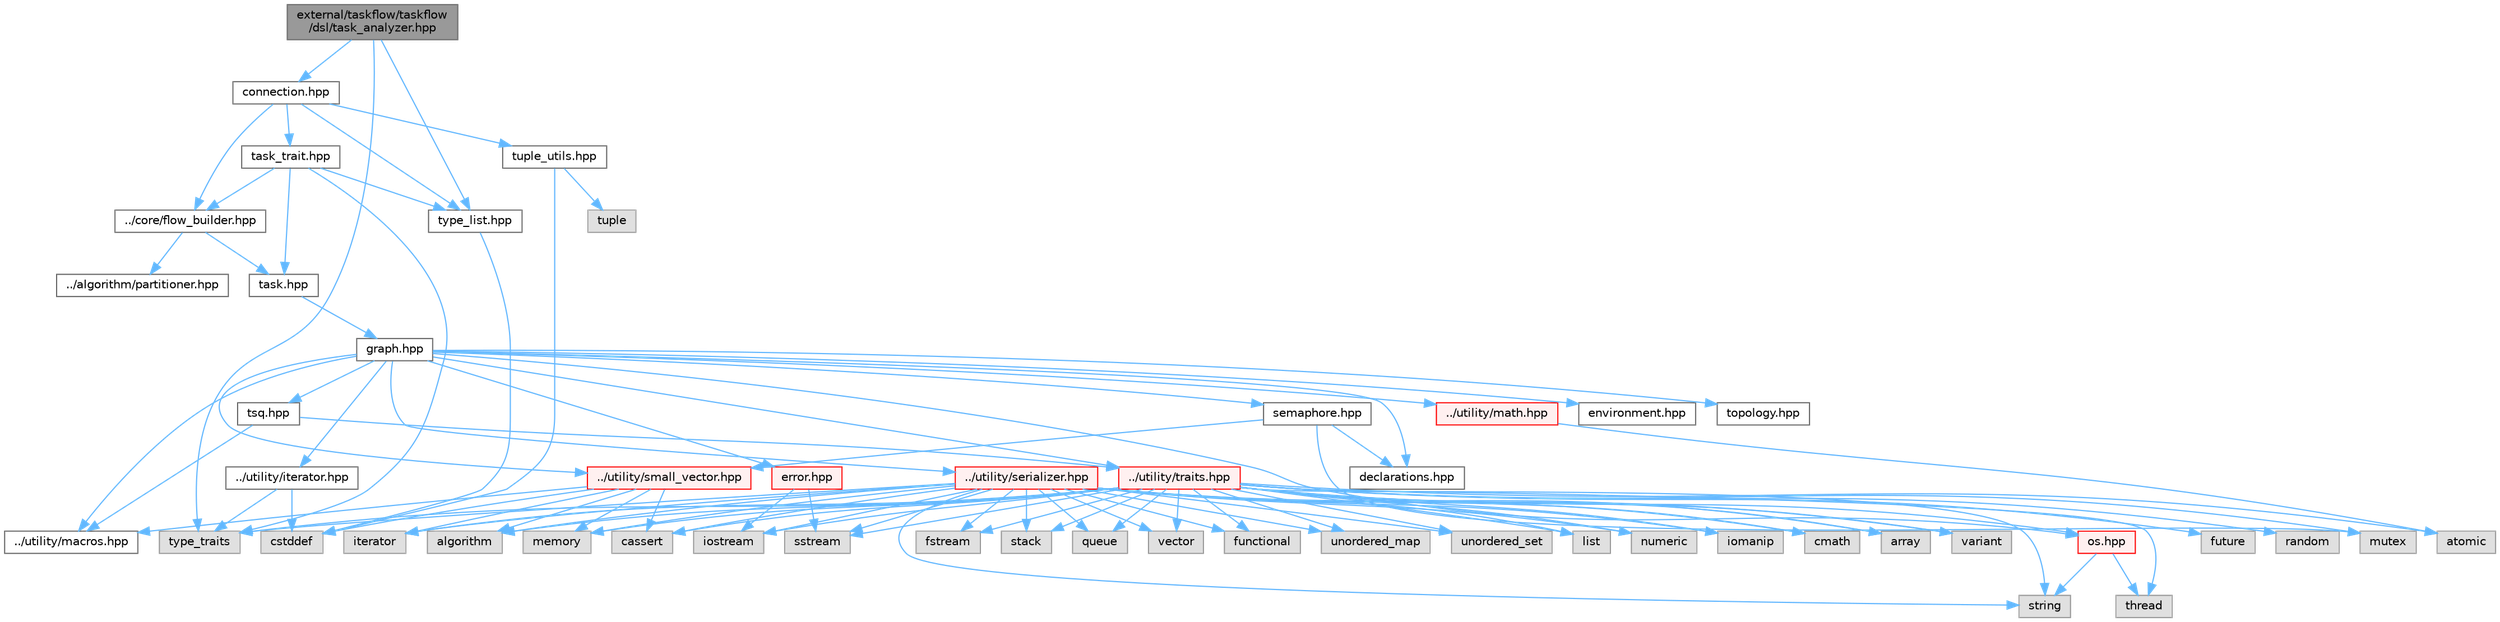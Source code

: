 digraph "external/taskflow/taskflow/dsl/task_analyzer.hpp"
{
 // LATEX_PDF_SIZE
  bgcolor="transparent";
  edge [fontname=Helvetica,fontsize=10,labelfontname=Helvetica,labelfontsize=10];
  node [fontname=Helvetica,fontsize=10,shape=box,height=0.2,width=0.4];
  Node1 [id="Node000001",label="external/taskflow/taskflow\l/dsl/task_analyzer.hpp",height=0.2,width=0.4,color="gray40", fillcolor="grey60", style="filled", fontcolor="black",tooltip=" "];
  Node1 -> Node2 [id="edge97_Node000001_Node000002",color="steelblue1",style="solid",tooltip=" "];
  Node2 [id="Node000002",label="connection.hpp",height=0.2,width=0.4,color="grey40", fillcolor="white", style="filled",URL="$connection_8hpp.html",tooltip=" "];
  Node2 -> Node3 [id="edge98_Node000002_Node000003",color="steelblue1",style="solid",tooltip=" "];
  Node3 [id="Node000003",label="../core/flow_builder.hpp",height=0.2,width=0.4,color="grey40", fillcolor="white", style="filled",URL="$flow__builder_8hpp.html",tooltip="flow builder include file"];
  Node3 -> Node4 [id="edge99_Node000003_Node000004",color="steelblue1",style="solid",tooltip=" "];
  Node4 [id="Node000004",label="task.hpp",height=0.2,width=0.4,color="grey40", fillcolor="white", style="filled",URL="$task_8hpp.html",tooltip="task include file"];
  Node4 -> Node5 [id="edge100_Node000004_Node000005",color="steelblue1",style="solid",tooltip=" "];
  Node5 [id="Node000005",label="graph.hpp",height=0.2,width=0.4,color="grey40", fillcolor="white", style="filled",URL="$taskflow_2core_2graph_8hpp.html",tooltip="graph include file"];
  Node5 -> Node6 [id="edge101_Node000005_Node000006",color="steelblue1",style="solid",tooltip=" "];
  Node6 [id="Node000006",label="../utility/macros.hpp",height=0.2,width=0.4,color="grey40", fillcolor="white", style="filled",URL="$macros_8hpp.html",tooltip=" "];
  Node5 -> Node7 [id="edge102_Node000005_Node000007",color="steelblue1",style="solid",tooltip=" "];
  Node7 [id="Node000007",label="../utility/traits.hpp",height=0.2,width=0.4,color="red", fillcolor="#FFF0F0", style="filled",URL="$taskflow_2utility_2traits_8hpp.html",tooltip=" "];
  Node7 -> Node8 [id="edge103_Node000007_Node000008",color="steelblue1",style="solid",tooltip=" "];
  Node8 [id="Node000008",label="type_traits",height=0.2,width=0.4,color="grey60", fillcolor="#E0E0E0", style="filled",tooltip=" "];
  Node7 -> Node9 [id="edge104_Node000007_Node000009",color="steelblue1",style="solid",tooltip=" "];
  Node9 [id="Node000009",label="iterator",height=0.2,width=0.4,color="grey60", fillcolor="#E0E0E0", style="filled",tooltip=" "];
  Node7 -> Node10 [id="edge105_Node000007_Node000010",color="steelblue1",style="solid",tooltip=" "];
  Node10 [id="Node000010",label="iostream",height=0.2,width=0.4,color="grey60", fillcolor="#E0E0E0", style="filled",tooltip=" "];
  Node7 -> Node11 [id="edge106_Node000007_Node000011",color="steelblue1",style="solid",tooltip=" "];
  Node11 [id="Node000011",label="fstream",height=0.2,width=0.4,color="grey60", fillcolor="#E0E0E0", style="filled",tooltip=" "];
  Node7 -> Node12 [id="edge107_Node000007_Node000012",color="steelblue1",style="solid",tooltip=" "];
  Node12 [id="Node000012",label="mutex",height=0.2,width=0.4,color="grey60", fillcolor="#E0E0E0", style="filled",tooltip=" "];
  Node7 -> Node13 [id="edge108_Node000007_Node000013",color="steelblue1",style="solid",tooltip=" "];
  Node13 [id="Node000013",label="stack",height=0.2,width=0.4,color="grey60", fillcolor="#E0E0E0", style="filled",tooltip=" "];
  Node7 -> Node14 [id="edge109_Node000007_Node000014",color="steelblue1",style="solid",tooltip=" "];
  Node14 [id="Node000014",label="queue",height=0.2,width=0.4,color="grey60", fillcolor="#E0E0E0", style="filled",tooltip=" "];
  Node7 -> Node15 [id="edge110_Node000007_Node000015",color="steelblue1",style="solid",tooltip=" "];
  Node15 [id="Node000015",label="vector",height=0.2,width=0.4,color="grey60", fillcolor="#E0E0E0", style="filled",tooltip=" "];
  Node7 -> Node16 [id="edge111_Node000007_Node000016",color="steelblue1",style="solid",tooltip=" "];
  Node16 [id="Node000016",label="algorithm",height=0.2,width=0.4,color="grey60", fillcolor="#E0E0E0", style="filled",tooltip=" "];
  Node7 -> Node17 [id="edge112_Node000007_Node000017",color="steelblue1",style="solid",tooltip=" "];
  Node17 [id="Node000017",label="memory",height=0.2,width=0.4,color="grey60", fillcolor="#E0E0E0", style="filled",tooltip=" "];
  Node7 -> Node18 [id="edge113_Node000007_Node000018",color="steelblue1",style="solid",tooltip=" "];
  Node18 [id="Node000018",label="atomic",height=0.2,width=0.4,color="grey60", fillcolor="#E0E0E0", style="filled",tooltip=" "];
  Node7 -> Node19 [id="edge114_Node000007_Node000019",color="steelblue1",style="solid",tooltip=" "];
  Node19 [id="Node000019",label="thread",height=0.2,width=0.4,color="grey60", fillcolor="#E0E0E0", style="filled",tooltip=" "];
  Node7 -> Node20 [id="edge115_Node000007_Node000020",color="steelblue1",style="solid",tooltip=" "];
  Node20 [id="Node000020",label="future",height=0.2,width=0.4,color="grey60", fillcolor="#E0E0E0", style="filled",tooltip=" "];
  Node7 -> Node21 [id="edge116_Node000007_Node000021",color="steelblue1",style="solid",tooltip=" "];
  Node21 [id="Node000021",label="functional",height=0.2,width=0.4,color="grey60", fillcolor="#E0E0E0", style="filled",tooltip=" "];
  Node7 -> Node22 [id="edge117_Node000007_Node000022",color="steelblue1",style="solid",tooltip=" "];
  Node22 [id="Node000022",label="unordered_map",height=0.2,width=0.4,color="grey60", fillcolor="#E0E0E0", style="filled",tooltip=" "];
  Node7 -> Node23 [id="edge118_Node000007_Node000023",color="steelblue1",style="solid",tooltip=" "];
  Node23 [id="Node000023",label="unordered_set",height=0.2,width=0.4,color="grey60", fillcolor="#E0E0E0", style="filled",tooltip=" "];
  Node7 -> Node24 [id="edge119_Node000007_Node000024",color="steelblue1",style="solid",tooltip=" "];
  Node24 [id="Node000024",label="sstream",height=0.2,width=0.4,color="grey60", fillcolor="#E0E0E0", style="filled",tooltip=" "];
  Node7 -> Node25 [id="edge120_Node000007_Node000025",color="steelblue1",style="solid",tooltip=" "];
  Node25 [id="Node000025",label="list",height=0.2,width=0.4,color="grey60", fillcolor="#E0E0E0", style="filled",tooltip=" "];
  Node7 -> Node26 [id="edge121_Node000007_Node000026",color="steelblue1",style="solid",tooltip=" "];
  Node26 [id="Node000026",label="numeric",height=0.2,width=0.4,color="grey60", fillcolor="#E0E0E0", style="filled",tooltip=" "];
  Node7 -> Node27 [id="edge122_Node000007_Node000027",color="steelblue1",style="solid",tooltip=" "];
  Node27 [id="Node000027",label="random",height=0.2,width=0.4,color="grey60", fillcolor="#E0E0E0", style="filled",tooltip=" "];
  Node7 -> Node28 [id="edge123_Node000007_Node000028",color="steelblue1",style="solid",tooltip=" "];
  Node28 [id="Node000028",label="iomanip",height=0.2,width=0.4,color="grey60", fillcolor="#E0E0E0", style="filled",tooltip=" "];
  Node7 -> Node29 [id="edge124_Node000007_Node000029",color="steelblue1",style="solid",tooltip=" "];
  Node29 [id="Node000029",label="cassert",height=0.2,width=0.4,color="grey60", fillcolor="#E0E0E0", style="filled",tooltip=" "];
  Node7 -> Node30 [id="edge125_Node000007_Node000030",color="steelblue1",style="solid",tooltip=" "];
  Node30 [id="Node000030",label="cmath",height=0.2,width=0.4,color="grey60", fillcolor="#E0E0E0", style="filled",tooltip=" "];
  Node7 -> Node31 [id="edge126_Node000007_Node000031",color="steelblue1",style="solid",tooltip=" "];
  Node31 [id="Node000031",label="array",height=0.2,width=0.4,color="grey60", fillcolor="#E0E0E0", style="filled",tooltip=" "];
  Node7 -> Node32 [id="edge127_Node000007_Node000032",color="steelblue1",style="solid",tooltip=" "];
  Node32 [id="Node000032",label="string",height=0.2,width=0.4,color="grey60", fillcolor="#E0E0E0", style="filled",tooltip=" "];
  Node7 -> Node33 [id="edge128_Node000007_Node000033",color="steelblue1",style="solid",tooltip=" "];
  Node33 [id="Node000033",label="variant",height=0.2,width=0.4,color="grey60", fillcolor="#E0E0E0", style="filled",tooltip=" "];
  Node7 -> Node35 [id="edge129_Node000007_Node000035",color="steelblue1",style="solid",tooltip=" "];
  Node35 [id="Node000035",label="os.hpp",height=0.2,width=0.4,color="red", fillcolor="#FFF0F0", style="filled",URL="$os_8hpp.html",tooltip=" "];
  Node35 -> Node32 [id="edge130_Node000035_Node000032",color="steelblue1",style="solid",tooltip=" "];
  Node35 -> Node19 [id="edge131_Node000035_Node000019",color="steelblue1",style="solid",tooltip=" "];
  Node5 -> Node38 [id="edge132_Node000005_Node000038",color="steelblue1",style="solid",tooltip=" "];
  Node38 [id="Node000038",label="../utility/iterator.hpp",height=0.2,width=0.4,color="grey40", fillcolor="white", style="filled",URL="$iterator_8hpp.html",tooltip=" "];
  Node38 -> Node39 [id="edge133_Node000038_Node000039",color="steelblue1",style="solid",tooltip=" "];
  Node39 [id="Node000039",label="cstddef",height=0.2,width=0.4,color="grey60", fillcolor="#E0E0E0", style="filled",tooltip=" "];
  Node38 -> Node8 [id="edge134_Node000038_Node000008",color="steelblue1",style="solid",tooltip=" "];
  Node5 -> Node35 [id="edge135_Node000005_Node000035",color="steelblue1",style="solid",tooltip=" "];
  Node5 -> Node40 [id="edge136_Node000005_Node000040",color="steelblue1",style="solid",tooltip=" "];
  Node40 [id="Node000040",label="../utility/math.hpp",height=0.2,width=0.4,color="red", fillcolor="#FFF0F0", style="filled",URL="$math_8hpp.html",tooltip=" "];
  Node40 -> Node18 [id="edge137_Node000040_Node000018",color="steelblue1",style="solid",tooltip=" "];
  Node5 -> Node42 [id="edge138_Node000005_Node000042",color="steelblue1",style="solid",tooltip=" "];
  Node42 [id="Node000042",label="../utility/small_vector.hpp",height=0.2,width=0.4,color="red", fillcolor="#FFF0F0", style="filled",URL="$small__vector_8hpp.html",tooltip="small vector include file"];
  Node42 -> Node6 [id="edge139_Node000042_Node000006",color="steelblue1",style="solid",tooltip=" "];
  Node42 -> Node16 [id="edge140_Node000042_Node000016",color="steelblue1",style="solid",tooltip=" "];
  Node42 -> Node29 [id="edge141_Node000042_Node000029",color="steelblue1",style="solid",tooltip=" "];
  Node42 -> Node39 [id="edge142_Node000042_Node000039",color="steelblue1",style="solid",tooltip=" "];
  Node42 -> Node9 [id="edge143_Node000042_Node000009",color="steelblue1",style="solid",tooltip=" "];
  Node42 -> Node17 [id="edge144_Node000042_Node000017",color="steelblue1",style="solid",tooltip=" "];
  Node5 -> Node45 [id="edge145_Node000005_Node000045",color="steelblue1",style="solid",tooltip=" "];
  Node45 [id="Node000045",label="../utility/serializer.hpp",height=0.2,width=0.4,color="red", fillcolor="#FFF0F0", style="filled",URL="$taskflow_2utility_2serializer_8hpp.html",tooltip=" "];
  Node45 -> Node8 [id="edge146_Node000045_Node000008",color="steelblue1",style="solid",tooltip=" "];
  Node45 -> Node9 [id="edge147_Node000045_Node000009",color="steelblue1",style="solid",tooltip=" "];
  Node45 -> Node10 [id="edge148_Node000045_Node000010",color="steelblue1",style="solid",tooltip=" "];
  Node45 -> Node11 [id="edge149_Node000045_Node000011",color="steelblue1",style="solid",tooltip=" "];
  Node45 -> Node13 [id="edge150_Node000045_Node000013",color="steelblue1",style="solid",tooltip=" "];
  Node45 -> Node14 [id="edge151_Node000045_Node000014",color="steelblue1",style="solid",tooltip=" "];
  Node45 -> Node15 [id="edge152_Node000045_Node000015",color="steelblue1",style="solid",tooltip=" "];
  Node45 -> Node16 [id="edge153_Node000045_Node000016",color="steelblue1",style="solid",tooltip=" "];
  Node45 -> Node17 [id="edge154_Node000045_Node000017",color="steelblue1",style="solid",tooltip=" "];
  Node45 -> Node21 [id="edge155_Node000045_Node000021",color="steelblue1",style="solid",tooltip=" "];
  Node45 -> Node22 [id="edge156_Node000045_Node000022",color="steelblue1",style="solid",tooltip=" "];
  Node45 -> Node23 [id="edge157_Node000045_Node000023",color="steelblue1",style="solid",tooltip=" "];
  Node45 -> Node24 [id="edge158_Node000045_Node000024",color="steelblue1",style="solid",tooltip=" "];
  Node45 -> Node25 [id="edge159_Node000045_Node000025",color="steelblue1",style="solid",tooltip=" "];
  Node45 -> Node26 [id="edge160_Node000045_Node000026",color="steelblue1",style="solid",tooltip=" "];
  Node45 -> Node28 [id="edge161_Node000045_Node000028",color="steelblue1",style="solid",tooltip=" "];
  Node45 -> Node29 [id="edge162_Node000045_Node000029",color="steelblue1",style="solid",tooltip=" "];
  Node45 -> Node30 [id="edge163_Node000045_Node000030",color="steelblue1",style="solid",tooltip=" "];
  Node45 -> Node31 [id="edge164_Node000045_Node000031",color="steelblue1",style="solid",tooltip=" "];
  Node45 -> Node32 [id="edge165_Node000045_Node000032",color="steelblue1",style="solid",tooltip=" "];
  Node45 -> Node33 [id="edge166_Node000045_Node000033",color="steelblue1",style="solid",tooltip=" "];
  Node5 -> Node49 [id="edge167_Node000005_Node000049",color="steelblue1",style="solid",tooltip=" "];
  Node49 [id="Node000049",label="error.hpp",height=0.2,width=0.4,color="red", fillcolor="#FFF0F0", style="filled",URL="$error_8hpp.html",tooltip=" "];
  Node49 -> Node10 [id="edge168_Node000049_Node000010",color="steelblue1",style="solid",tooltip=" "];
  Node49 -> Node24 [id="edge169_Node000049_Node000024",color="steelblue1",style="solid",tooltip=" "];
  Node5 -> Node52 [id="edge170_Node000005_Node000052",color="steelblue1",style="solid",tooltip=" "];
  Node52 [id="Node000052",label="declarations.hpp",height=0.2,width=0.4,color="grey40", fillcolor="white", style="filled",URL="$declarations_8hpp.html",tooltip=" "];
  Node5 -> Node53 [id="edge171_Node000005_Node000053",color="steelblue1",style="solid",tooltip=" "];
  Node53 [id="Node000053",label="semaphore.hpp",height=0.2,width=0.4,color="grey40", fillcolor="white", style="filled",URL="$semaphore_8hpp.html",tooltip="semaphore include file"];
  Node53 -> Node12 [id="edge172_Node000053_Node000012",color="steelblue1",style="solid",tooltip=" "];
  Node53 -> Node52 [id="edge173_Node000053_Node000052",color="steelblue1",style="solid",tooltip=" "];
  Node53 -> Node42 [id="edge174_Node000053_Node000042",color="steelblue1",style="solid",tooltip=" "];
  Node5 -> Node54 [id="edge175_Node000005_Node000054",color="steelblue1",style="solid",tooltip=" "];
  Node54 [id="Node000054",label="environment.hpp",height=0.2,width=0.4,color="grey40", fillcolor="white", style="filled",URL="$environment_8hpp.html",tooltip=" "];
  Node5 -> Node55 [id="edge176_Node000005_Node000055",color="steelblue1",style="solid",tooltip=" "];
  Node55 [id="Node000055",label="topology.hpp",height=0.2,width=0.4,color="grey40", fillcolor="white", style="filled",URL="$topology_8hpp.html",tooltip=" "];
  Node5 -> Node56 [id="edge177_Node000005_Node000056",color="steelblue1",style="solid",tooltip=" "];
  Node56 [id="Node000056",label="tsq.hpp",height=0.2,width=0.4,color="grey40", fillcolor="white", style="filled",URL="$tsq_8hpp.html",tooltip="task queue include file"];
  Node56 -> Node6 [id="edge178_Node000056_Node000006",color="steelblue1",style="solid",tooltip=" "];
  Node56 -> Node7 [id="edge179_Node000056_Node000007",color="steelblue1",style="solid",tooltip=" "];
  Node3 -> Node57 [id="edge180_Node000003_Node000057",color="steelblue1",style="solid",tooltip=" "];
  Node57 [id="Node000057",label="../algorithm/partitioner.hpp",height=0.2,width=0.4,color="grey40", fillcolor="white", style="filled",URL="$partitioner_8hpp.html",tooltip="partitioner include file"];
  Node2 -> Node58 [id="edge181_Node000002_Node000058",color="steelblue1",style="solid",tooltip=" "];
  Node58 [id="Node000058",label="task_trait.hpp",height=0.2,width=0.4,color="grey40", fillcolor="white", style="filled",URL="$task__trait_8hpp.html",tooltip=" "];
  Node58 -> Node3 [id="edge182_Node000058_Node000003",color="steelblue1",style="solid",tooltip=" "];
  Node58 -> Node4 [id="edge183_Node000058_Node000004",color="steelblue1",style="solid",tooltip=" "];
  Node58 -> Node59 [id="edge184_Node000058_Node000059",color="steelblue1",style="solid",tooltip=" "];
  Node59 [id="Node000059",label="type_list.hpp",height=0.2,width=0.4,color="grey40", fillcolor="white", style="filled",URL="$type__list_8hpp.html",tooltip=" "];
  Node59 -> Node39 [id="edge185_Node000059_Node000039",color="steelblue1",style="solid",tooltip=" "];
  Node58 -> Node8 [id="edge186_Node000058_Node000008",color="steelblue1",style="solid",tooltip=" "];
  Node2 -> Node60 [id="edge187_Node000002_Node000060",color="steelblue1",style="solid",tooltip=" "];
  Node60 [id="Node000060",label="tuple_utils.hpp",height=0.2,width=0.4,color="grey40", fillcolor="white", style="filled",URL="$tuple__utils_8hpp.html",tooltip=" "];
  Node60 -> Node39 [id="edge188_Node000060_Node000039",color="steelblue1",style="solid",tooltip=" "];
  Node60 -> Node61 [id="edge189_Node000060_Node000061",color="steelblue1",style="solid",tooltip=" "];
  Node61 [id="Node000061",label="tuple",height=0.2,width=0.4,color="grey60", fillcolor="#E0E0E0", style="filled",tooltip=" "];
  Node2 -> Node59 [id="edge190_Node000002_Node000059",color="steelblue1",style="solid",tooltip=" "];
  Node1 -> Node59 [id="edge191_Node000001_Node000059",color="steelblue1",style="solid",tooltip=" "];
  Node1 -> Node8 [id="edge192_Node000001_Node000008",color="steelblue1",style="solid",tooltip=" "];
}
